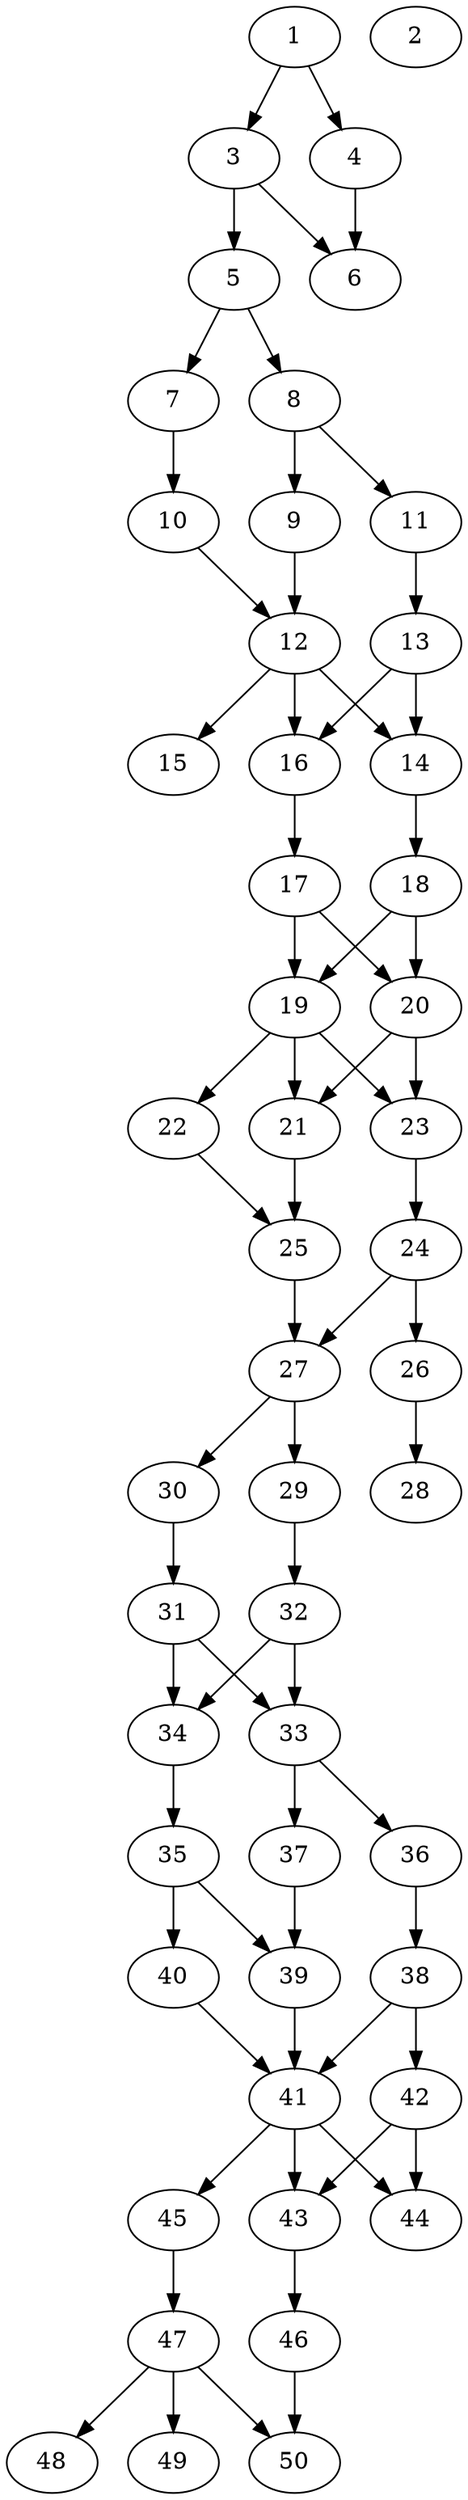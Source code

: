 // DAG automatically generated by daggen at Thu Oct  3 14:07:57 2019
// ./daggen --dot -n 50 --ccr 0.4 --fat 0.3 --regular 0.9 --density 0.7 --mindata 5242880 --maxdata 52428800 
digraph G {
  1 [size="96829440", alpha="0.05", expect_size="38731776"] 
  1 -> 3 [size ="38731776"]
  1 -> 4 [size ="38731776"]
  2 [size="67089920", alpha="0.07", expect_size="26835968"] 
  3 [size="38807040", alpha="0.05", expect_size="15522816"] 
  3 -> 5 [size ="15522816"]
  3 -> 6 [size ="15522816"]
  4 [size="70737920", alpha="0.13", expect_size="28295168"] 
  4 -> 6 [size ="28295168"]
  5 [size="124070400", alpha="0.12", expect_size="49628160"] 
  5 -> 7 [size ="49628160"]
  5 -> 8 [size ="49628160"]
  6 [size="129848320", alpha="0.02", expect_size="51939328"] 
  7 [size="53882880", alpha="0.03", expect_size="21553152"] 
  7 -> 10 [size ="21553152"]
  8 [size="101045760", alpha="0.05", expect_size="40418304"] 
  8 -> 9 [size ="40418304"]
  8 -> 11 [size ="40418304"]
  9 [size="13578240", alpha="0.00", expect_size="5431296"] 
  9 -> 12 [size ="5431296"]
  10 [size="65635840", alpha="0.06", expect_size="26254336"] 
  10 -> 12 [size ="26254336"]
  11 [size="47290880", alpha="0.15", expect_size="18916352"] 
  11 -> 13 [size ="18916352"]
  12 [size="77931520", alpha="0.01", expect_size="31172608"] 
  12 -> 14 [size ="31172608"]
  12 -> 15 [size ="31172608"]
  12 -> 16 [size ="31172608"]
  13 [size="118922240", alpha="0.02", expect_size="47568896"] 
  13 -> 14 [size ="47568896"]
  13 -> 16 [size ="47568896"]
  14 [size="28505600", alpha="0.08", expect_size="11402240"] 
  14 -> 18 [size ="11402240"]
  15 [size="105707520", alpha="0.03", expect_size="42283008"] 
  16 [size="59217920", alpha="0.12", expect_size="23687168"] 
  16 -> 17 [size ="23687168"]
  17 [size="69053440", alpha="0.18", expect_size="27621376"] 
  17 -> 19 [size ="27621376"]
  17 -> 20 [size ="27621376"]
  18 [size="87577600", alpha="0.04", expect_size="35031040"] 
  18 -> 19 [size ="35031040"]
  18 -> 20 [size ="35031040"]
  19 [size="119372800", alpha="0.04", expect_size="47749120"] 
  19 -> 21 [size ="47749120"]
  19 -> 22 [size ="47749120"]
  19 -> 23 [size ="47749120"]
  20 [size="120209920", alpha="0.14", expect_size="48083968"] 
  20 -> 21 [size ="48083968"]
  20 -> 23 [size ="48083968"]
  21 [size="34854400", alpha="0.19", expect_size="13941760"] 
  21 -> 25 [size ="13941760"]
  22 [size="123000320", alpha="0.12", expect_size="49200128"] 
  22 -> 25 [size ="49200128"]
  23 [size="130411520", alpha="0.10", expect_size="52164608"] 
  23 -> 24 [size ="52164608"]
  24 [size="22284800", alpha="0.18", expect_size="8913920"] 
  24 -> 26 [size ="8913920"]
  24 -> 27 [size ="8913920"]
  25 [size="68864000", alpha="0.04", expect_size="27545600"] 
  25 -> 27 [size ="27545600"]
  26 [size="87249920", alpha="0.10", expect_size="34899968"] 
  26 -> 28 [size ="34899968"]
  27 [size="40166400", alpha="0.03", expect_size="16066560"] 
  27 -> 29 [size ="16066560"]
  27 -> 30 [size ="16066560"]
  28 [size="29885440", alpha="0.11", expect_size="11954176"] 
  29 [size="54950400", alpha="0.20", expect_size="21980160"] 
  29 -> 32 [size ="21980160"]
  30 [size="80463360", alpha="0.17", expect_size="32185344"] 
  30 -> 31 [size ="32185344"]
  31 [size="47713280", alpha="0.19", expect_size="19085312"] 
  31 -> 33 [size ="19085312"]
  31 -> 34 [size ="19085312"]
  32 [size="40424960", alpha="0.13", expect_size="16169984"] 
  32 -> 33 [size ="16169984"]
  32 -> 34 [size ="16169984"]
  33 [size="112581120", alpha="0.05", expect_size="45032448"] 
  33 -> 36 [size ="45032448"]
  33 -> 37 [size ="45032448"]
  34 [size="53949440", alpha="0.19", expect_size="21579776"] 
  34 -> 35 [size ="21579776"]
  35 [size="40130560", alpha="0.09", expect_size="16052224"] 
  35 -> 39 [size ="16052224"]
  35 -> 40 [size ="16052224"]
  36 [size="64122880", alpha="0.07", expect_size="25649152"] 
  36 -> 38 [size ="25649152"]
  37 [size="124705280", alpha="0.15", expect_size="49882112"] 
  37 -> 39 [size ="49882112"]
  38 [size="26723840", alpha="0.14", expect_size="10689536"] 
  38 -> 41 [size ="10689536"]
  38 -> 42 [size ="10689536"]
  39 [size="94051840", alpha="0.12", expect_size="37620736"] 
  39 -> 41 [size ="37620736"]
  40 [size="91228160", alpha="0.09", expect_size="36491264"] 
  40 -> 41 [size ="36491264"]
  41 [size="70784000", alpha="0.08", expect_size="28313600"] 
  41 -> 43 [size ="28313600"]
  41 -> 44 [size ="28313600"]
  41 -> 45 [size ="28313600"]
  42 [size="66903040", alpha="0.07", expect_size="26761216"] 
  42 -> 43 [size ="26761216"]
  42 -> 44 [size ="26761216"]
  43 [size="26444800", alpha="0.05", expect_size="10577920"] 
  43 -> 46 [size ="10577920"]
  44 [size="55229440", alpha="0.05", expect_size="22091776"] 
  45 [size="50688000", alpha="0.15", expect_size="20275200"] 
  45 -> 47 [size ="20275200"]
  46 [size="105425920", alpha="0.17", expect_size="42170368"] 
  46 -> 50 [size ="42170368"]
  47 [size="29626880", alpha="0.03", expect_size="11850752"] 
  47 -> 48 [size ="11850752"]
  47 -> 49 [size ="11850752"]
  47 -> 50 [size ="11850752"]
  48 [size="115169280", alpha="0.12", expect_size="46067712"] 
  49 [size="82629120", alpha="0.09", expect_size="33051648"] 
  50 [size="38269440", alpha="0.17", expect_size="15307776"] 
}
